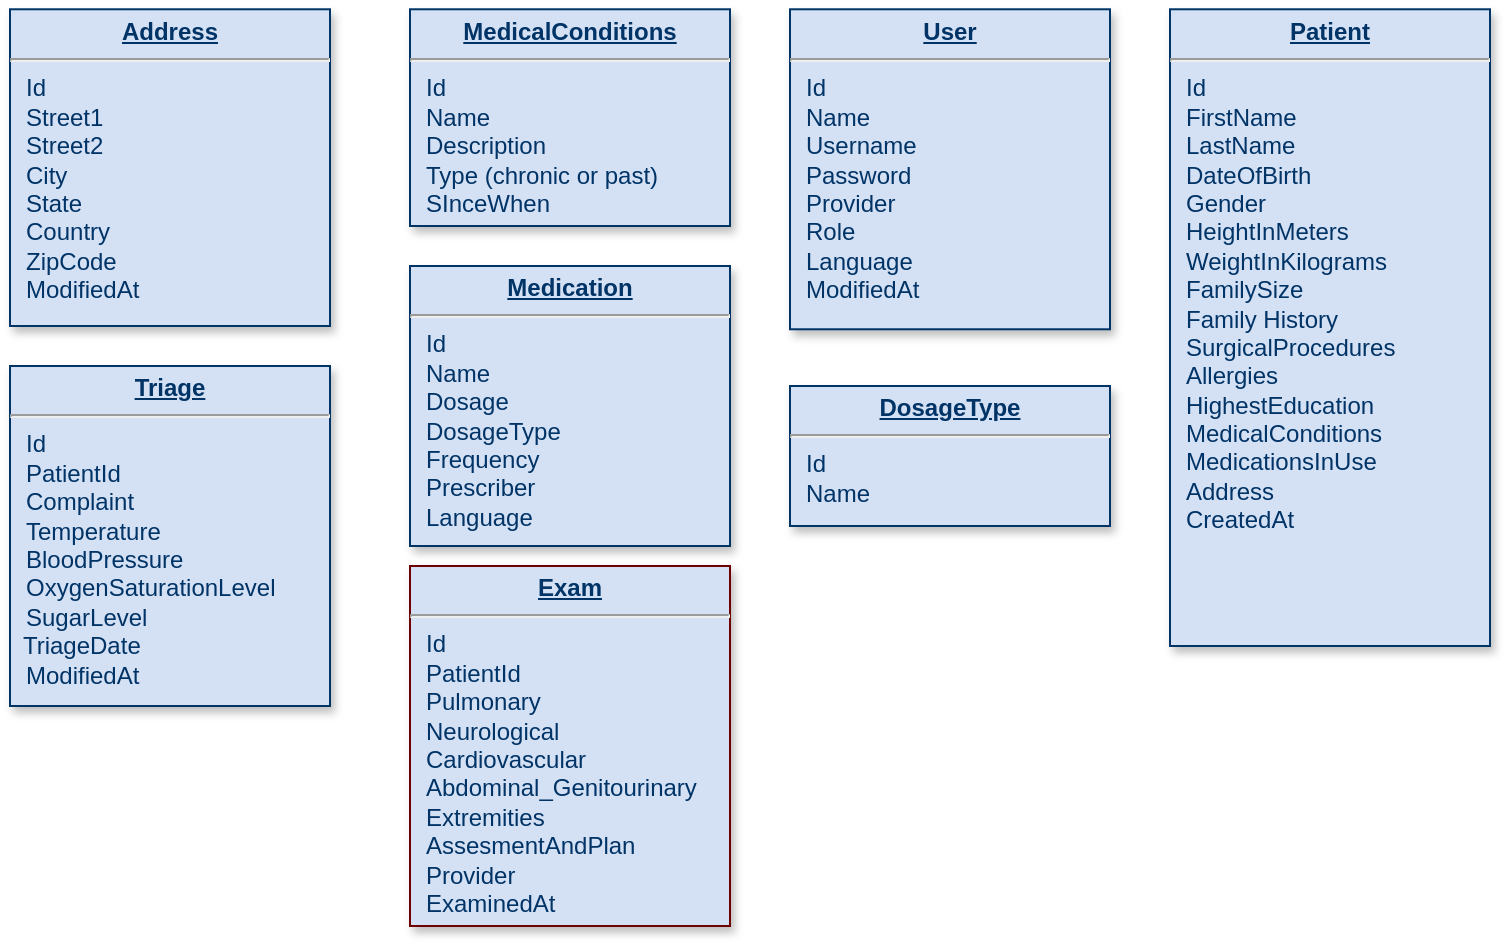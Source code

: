 <mxfile version="24.7.5">
  <diagram name="Page-1" id="efa7a0a1-bf9b-a30e-e6df-94a7791c09e9">
    <mxGraphModel dx="1253" dy="819" grid="1" gridSize="10" guides="1" tooltips="1" connect="1" arrows="1" fold="1" page="1" pageScale="1" pageWidth="826" pageHeight="1169" background="none" math="0" shadow="0">
      <root>
        <mxCell id="0" />
        <mxCell id="1" parent="0" />
        <mxCell id="25" value="&lt;p style=&quot;margin: 4px 0px 0px; text-align: center;&quot;&gt;&lt;b&gt;&lt;u&gt;Address&lt;/u&gt;&lt;/b&gt;&lt;br&gt;&lt;/p&gt;&lt;hr&gt;&lt;p style=&quot;margin: 0px; margin-left: 8px;&quot;&gt;Id&lt;/p&gt;&lt;p style=&quot;margin: 0px; margin-left: 8px;&quot;&gt;Street1&lt;/p&gt;&lt;p style=&quot;margin: 0px; margin-left: 8px;&quot;&gt;Street2&lt;br&gt;&lt;/p&gt;&lt;p style=&quot;margin: 0px; margin-left: 8px;&quot;&gt;City&lt;/p&gt;&lt;p style=&quot;margin: 0px; margin-left: 8px;&quot;&gt;State&lt;/p&gt;&lt;p style=&quot;margin: 0px; margin-left: 8px;&quot;&gt;Country&lt;/p&gt;&lt;p style=&quot;margin: 0px; margin-left: 8px;&quot;&gt;ZipCode&lt;/p&gt;&lt;p style=&quot;margin: 0px; margin-left: 8px;&quot;&gt;ModifiedAt&lt;/p&gt;" style="verticalAlign=top;align=left;overflow=fill;fontSize=12;fontFamily=Helvetica;html=1;strokeColor=#003366;shadow=1;fillColor=#D4E1F5;fontColor=#003366" parent="1" vertex="1">
          <mxGeometry x="40" y="21.64" width="160" height="158.36" as="geometry" />
        </mxCell>
        <mxCell id="b1UKdfMQRBiaRU9HmRtz-115" value="&lt;p style=&quot;margin: 4px 0px 0px; text-align: center;&quot;&gt;&lt;font color=&quot;#003366&quot;&gt;&lt;b&gt;&lt;u&gt;Exam&lt;/u&gt;&lt;/b&gt;&lt;br&gt;&lt;/font&gt;&lt;/p&gt;&lt;hr&gt;&lt;p style=&quot;margin: 0px; margin-left: 8px;&quot;&gt;&lt;span style=&quot;background-color: initial; color: rgb(0, 51, 102);&quot;&gt;Id&lt;/span&gt;&lt;/p&gt;&lt;p style=&quot;margin: 0px; margin-left: 8px;&quot;&gt;&lt;span style=&quot;background-color: initial; color: rgb(0, 51, 102);&quot;&gt;PatientId&lt;br&gt;Pulmonary&lt;/span&gt;&lt;br&gt;&lt;/p&gt;&lt;p style=&quot;margin: 0px; margin-left: 8px;&quot;&gt;&lt;span style=&quot;color: rgb(0, 51, 102); background-color: initial;&quot;&gt;Neurological&lt;/span&gt;&lt;br&gt;&lt;/p&gt;&lt;p style=&quot;margin: 0px; margin-left: 8px;&quot;&gt;&lt;span style=&quot;color: rgb(0, 51, 102); background-color: initial;&quot;&gt;Cardiovascular&lt;/span&gt;&lt;br&gt;&lt;/p&gt;&lt;p style=&quot;margin: 0px; margin-left: 8px;&quot;&gt;&lt;span style=&quot;color: rgb(0, 51, 102); background-color: initial;&quot;&gt;Abdominal_Genitourinary&lt;/span&gt;&lt;br&gt;&lt;/p&gt;&lt;p style=&quot;margin: 0px; margin-left: 8px;&quot;&gt;&lt;span style=&quot;color: rgb(0, 51, 102); background-color: initial;&quot;&gt;Extremities&lt;/span&gt;&lt;br&gt;&lt;/p&gt;&lt;p style=&quot;margin: 0px; margin-left: 8px;&quot;&gt;&lt;span style=&quot;color: rgb(0, 51, 102); background-color: initial;&quot;&gt;AssesmentAndPlan&lt;/span&gt;&lt;/p&gt;&lt;p style=&quot;margin: 0px; margin-left: 8px;&quot;&gt;&lt;span style=&quot;color: rgb(0, 51, 102); background-color: initial;&quot;&gt;Provider&lt;/span&gt;&lt;br&gt;&lt;/p&gt;&lt;p style=&quot;margin: 0px; margin-left: 8px;&quot;&gt;&lt;span style=&quot;color: rgb(0, 51, 102); background-color: initial;&quot;&gt;ExaminedAt&lt;/span&gt;&lt;br&gt;&lt;/p&gt;" style="verticalAlign=top;align=left;overflow=fill;fontSize=12;fontFamily=Helvetica;html=1;strokeColor=#6F0000;shadow=1;fillColor=#D4E1F5;fontColor=#ffffff;" parent="1" vertex="1">
          <mxGeometry x="240" y="300" width="160" height="180" as="geometry" />
        </mxCell>
        <mxCell id="b1UKdfMQRBiaRU9HmRtz-116" value="&lt;p style=&quot;margin: 4px 0px 0px; text-align: center;&quot;&gt;&lt;b&gt;&lt;u&gt;MedicalConditions&lt;/u&gt;&lt;/b&gt;&lt;br&gt;&lt;/p&gt;&lt;hr&gt;&lt;p style=&quot;margin: 0px; margin-left: 8px;&quot;&gt;Id&lt;/p&gt;&lt;p style=&quot;margin: 0px; margin-left: 8px;&quot;&gt;Name&lt;/p&gt;&lt;p style=&quot;margin: 0px; margin-left: 8px;&quot;&gt;Description&lt;/p&gt;&lt;p style=&quot;margin: 0px; margin-left: 8px;&quot;&gt;Type (chronic or past)&lt;/p&gt;&lt;p style=&quot;margin: 0px; margin-left: 8px;&quot;&gt;SInceWhen&lt;/p&gt;" style="verticalAlign=top;align=left;overflow=fill;fontSize=12;fontFamily=Helvetica;html=1;strokeColor=#003366;shadow=1;fillColor=#D4E1F5;fontColor=#003366" parent="1" vertex="1">
          <mxGeometry x="240" y="21.64" width="160" height="108.36" as="geometry" />
        </mxCell>
        <mxCell id="b1UKdfMQRBiaRU9HmRtz-117" value="&lt;p style=&quot;margin: 4px 0px 0px; text-align: center;&quot;&gt;&lt;b&gt;&lt;u&gt;Medication&lt;/u&gt;&lt;/b&gt;&lt;br&gt;&lt;/p&gt;&lt;hr&gt;&lt;p style=&quot;margin: 0px; margin-left: 8px;&quot;&gt;Id&lt;/p&gt;&lt;p style=&quot;margin: 0px; margin-left: 8px;&quot;&gt;Name&lt;/p&gt;&lt;p style=&quot;margin: 0px; margin-left: 8px;&quot;&gt;Dosage&lt;/p&gt;&lt;p style=&quot;margin: 0px; margin-left: 8px;&quot;&gt;DosageType&lt;/p&gt;&lt;p style=&quot;margin: 0px; margin-left: 8px;&quot;&gt;Frequency&lt;/p&gt;&lt;p style=&quot;margin: 0px; margin-left: 8px;&quot;&gt;Prescriber&lt;/p&gt;&lt;p style=&quot;margin: 0px; margin-left: 8px;&quot;&gt;Language&lt;/p&gt;&lt;p style=&quot;margin: 0px; margin-left: 8px;&quot;&gt;&lt;br&gt;&lt;/p&gt;&lt;p style=&quot;margin: 0px; margin-left: 8px;&quot;&gt;&lt;br&gt;&lt;/p&gt;&lt;p style=&quot;margin: 0px; margin-left: 8px;&quot;&gt;&lt;br&gt;&lt;/p&gt;" style="verticalAlign=top;align=left;overflow=fill;fontSize=12;fontFamily=Helvetica;html=1;strokeColor=#003366;shadow=1;fillColor=#D4E1F5;fontColor=#003366" parent="1" vertex="1">
          <mxGeometry x="240" y="150" width="160" height="140" as="geometry" />
        </mxCell>
        <mxCell id="b1UKdfMQRBiaRU9HmRtz-118" value="&lt;p style=&quot;margin: 4px 0px 0px; text-align: center;&quot;&gt;&lt;b&gt;&lt;u&gt;DosageType&lt;/u&gt;&lt;/b&gt;&lt;br&gt;&lt;/p&gt;&lt;hr&gt;&lt;p style=&quot;margin: 0px; margin-left: 8px;&quot;&gt;Id&lt;/p&gt;&lt;p style=&quot;margin: 0px; margin-left: 8px;&quot;&gt;Name&lt;/p&gt;" style="verticalAlign=top;align=left;overflow=fill;fontSize=12;fontFamily=Helvetica;html=1;strokeColor=#003366;shadow=1;fillColor=#D4E1F5;fontColor=#003366" parent="1" vertex="1">
          <mxGeometry x="430" y="210" width="160" height="70" as="geometry" />
        </mxCell>
        <mxCell id="b1UKdfMQRBiaRU9HmRtz-119" value="&lt;p style=&quot;margin: 4px 0px 0px; text-align: center;&quot;&gt;&lt;b&gt;&lt;u&gt;Patient&lt;/u&gt;&lt;/b&gt;&lt;br&gt;&lt;/p&gt;&lt;hr&gt;&lt;p style=&quot;margin: 0px; margin-left: 8px;&quot;&gt;Id&lt;/p&gt;&lt;p style=&quot;margin: 0px; margin-left: 8px;&quot;&gt;FirstName&lt;/p&gt;&lt;p style=&quot;margin: 0px; margin-left: 8px;&quot;&gt;LastName&lt;/p&gt;&lt;p style=&quot;margin: 0px; margin-left: 8px;&quot;&gt;DateOfBirth&lt;/p&gt;&lt;p style=&quot;margin: 0px; margin-left: 8px;&quot;&gt;Gender&lt;/p&gt;&lt;p style=&quot;margin: 0px; margin-left: 8px;&quot;&gt;HeightInMeters&lt;/p&gt;&lt;p style=&quot;margin: 0px; margin-left: 8px;&quot;&gt;WeightInKilograms&lt;/p&gt;&lt;p style=&quot;margin: 0px; margin-left: 8px;&quot;&gt;FamilySize&lt;/p&gt;&lt;p style=&quot;margin: 0px; margin-left: 8px;&quot;&gt;Family History&lt;/p&gt;&lt;p style=&quot;margin: 0px; margin-left: 8px;&quot;&gt;SurgicalProcedures&lt;/p&gt;&lt;p style=&quot;margin: 0px; margin-left: 8px;&quot;&gt;Allergies&lt;/p&gt;&lt;p style=&quot;margin: 0px; margin-left: 8px;&quot;&gt;HighestEducation&lt;/p&gt;&lt;p style=&quot;margin: 0px; margin-left: 8px;&quot;&gt;MedicalConditions&lt;/p&gt;&lt;p style=&quot;margin: 0px; margin-left: 8px;&quot;&gt;&lt;span style=&quot;background-color: initial;&quot;&gt;MedicationsInUse&lt;/span&gt;&lt;br&gt;&lt;/p&gt;&lt;p style=&quot;margin: 0px; margin-left: 8px;&quot;&gt;Address&amp;nbsp;&lt;br&gt;&lt;/p&gt;&lt;p style=&quot;margin: 0px; margin-left: 8px;&quot;&gt;CreatedAt&amp;nbsp;&lt;/p&gt;" style="verticalAlign=top;align=left;overflow=fill;fontSize=12;fontFamily=Helvetica;html=1;strokeColor=#003366;shadow=1;fillColor=#D4E1F5;fontColor=#003366" parent="1" vertex="1">
          <mxGeometry x="620" y="21.64" width="160" height="318.36" as="geometry" />
        </mxCell>
        <mxCell id="b1UKdfMQRBiaRU9HmRtz-120" value="&lt;p style=&quot;margin: 4px 0px 0px; text-align: center;&quot;&gt;&lt;b&gt;&lt;u&gt;User&lt;/u&gt;&lt;/b&gt;&lt;br&gt;&lt;/p&gt;&lt;hr&gt;&lt;p style=&quot;margin: 0px; margin-left: 8px;&quot;&gt;Id&lt;/p&gt;&lt;p style=&quot;margin: 0px; margin-left: 8px;&quot;&gt;Name&lt;/p&gt;&lt;p style=&quot;margin: 0px; margin-left: 8px;&quot;&gt;Username&lt;br&gt;&lt;/p&gt;&lt;p style=&quot;margin: 0px; margin-left: 8px;&quot;&gt;Password&lt;/p&gt;&lt;p style=&quot;margin: 0px; margin-left: 8px;&quot;&gt;Provider&lt;/p&gt;&lt;p style=&quot;margin: 0px; margin-left: 8px;&quot;&gt;Role&lt;/p&gt;&lt;p style=&quot;margin: 0px; margin-left: 8px;&quot;&gt;Language&lt;/p&gt;&lt;p style=&quot;margin: 0px; margin-left: 8px;&quot;&gt;ModifiedAt&lt;/p&gt;" style="verticalAlign=top;align=left;overflow=fill;fontSize=12;fontFamily=Helvetica;html=1;strokeColor=#003366;shadow=1;fillColor=#D4E1F5;fontColor=#003366" parent="1" vertex="1">
          <mxGeometry x="430" y="21.64" width="160" height="160" as="geometry" />
        </mxCell>
        <mxCell id="b1UKdfMQRBiaRU9HmRtz-121" value="&lt;p style=&quot;margin: 4px 0px 0px; text-align: center;&quot;&gt;&lt;b&gt;&lt;u&gt;Triage&lt;/u&gt;&lt;/b&gt;&lt;br&gt;&lt;/p&gt;&lt;hr&gt;&lt;p style=&quot;margin: 0px; margin-left: 8px;&quot;&gt;Id&lt;/p&gt;&lt;p style=&quot;margin: 0px; margin-left: 8px;&quot;&gt;PatientId&lt;/p&gt;&lt;p style=&quot;margin: 0px; margin-left: 8px;&quot;&gt;Complaint&lt;/p&gt;&lt;p style=&quot;margin: 0px; margin-left: 8px;&quot;&gt;Temperature&lt;/p&gt;&lt;p style=&quot;margin: 0px; margin-left: 8px;&quot;&gt;BloodPressure&amp;nbsp;&lt;/p&gt;&lt;p style=&quot;margin: 0px; margin-left: 8px;&quot;&gt;OxygenSaturationLevel&lt;/p&gt;&lt;p style=&quot;margin: 0px; margin-left: 8px;&quot;&gt;SugarLevel&amp;nbsp;&amp;nbsp;&lt;br&gt;&lt;/p&gt;&amp;nbsp; TriageDate&lt;p style=&quot;margin: 0px; margin-left: 8px;&quot;&gt;ModifiedAt&lt;/p&gt;" style="verticalAlign=top;align=left;overflow=fill;fontSize=12;fontFamily=Helvetica;html=1;strokeColor=#003366;shadow=1;fillColor=#D4E1F5;fontColor=#003366" parent="1" vertex="1">
          <mxGeometry x="40" y="200" width="160" height="170" as="geometry" />
        </mxCell>
      </root>
    </mxGraphModel>
  </diagram>
</mxfile>
